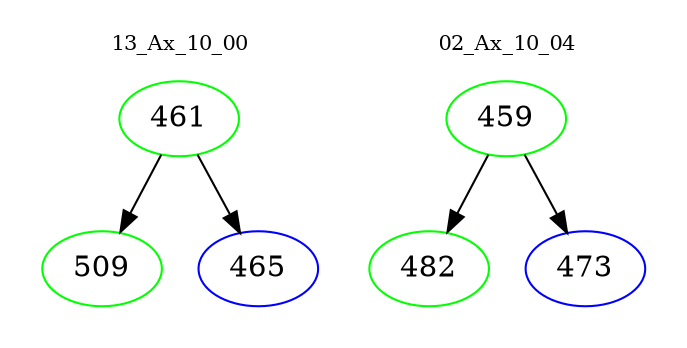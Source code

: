 digraph{
subgraph cluster_0 {
color = white
label = "13_Ax_10_00";
fontsize=10;
T0_461 [label="461", color="green"]
T0_461 -> T0_509 [color="black"]
T0_509 [label="509", color="green"]
T0_461 -> T0_465 [color="black"]
T0_465 [label="465", color="blue"]
}
subgraph cluster_1 {
color = white
label = "02_Ax_10_04";
fontsize=10;
T1_459 [label="459", color="green"]
T1_459 -> T1_482 [color="black"]
T1_482 [label="482", color="green"]
T1_459 -> T1_473 [color="black"]
T1_473 [label="473", color="blue"]
}
}
